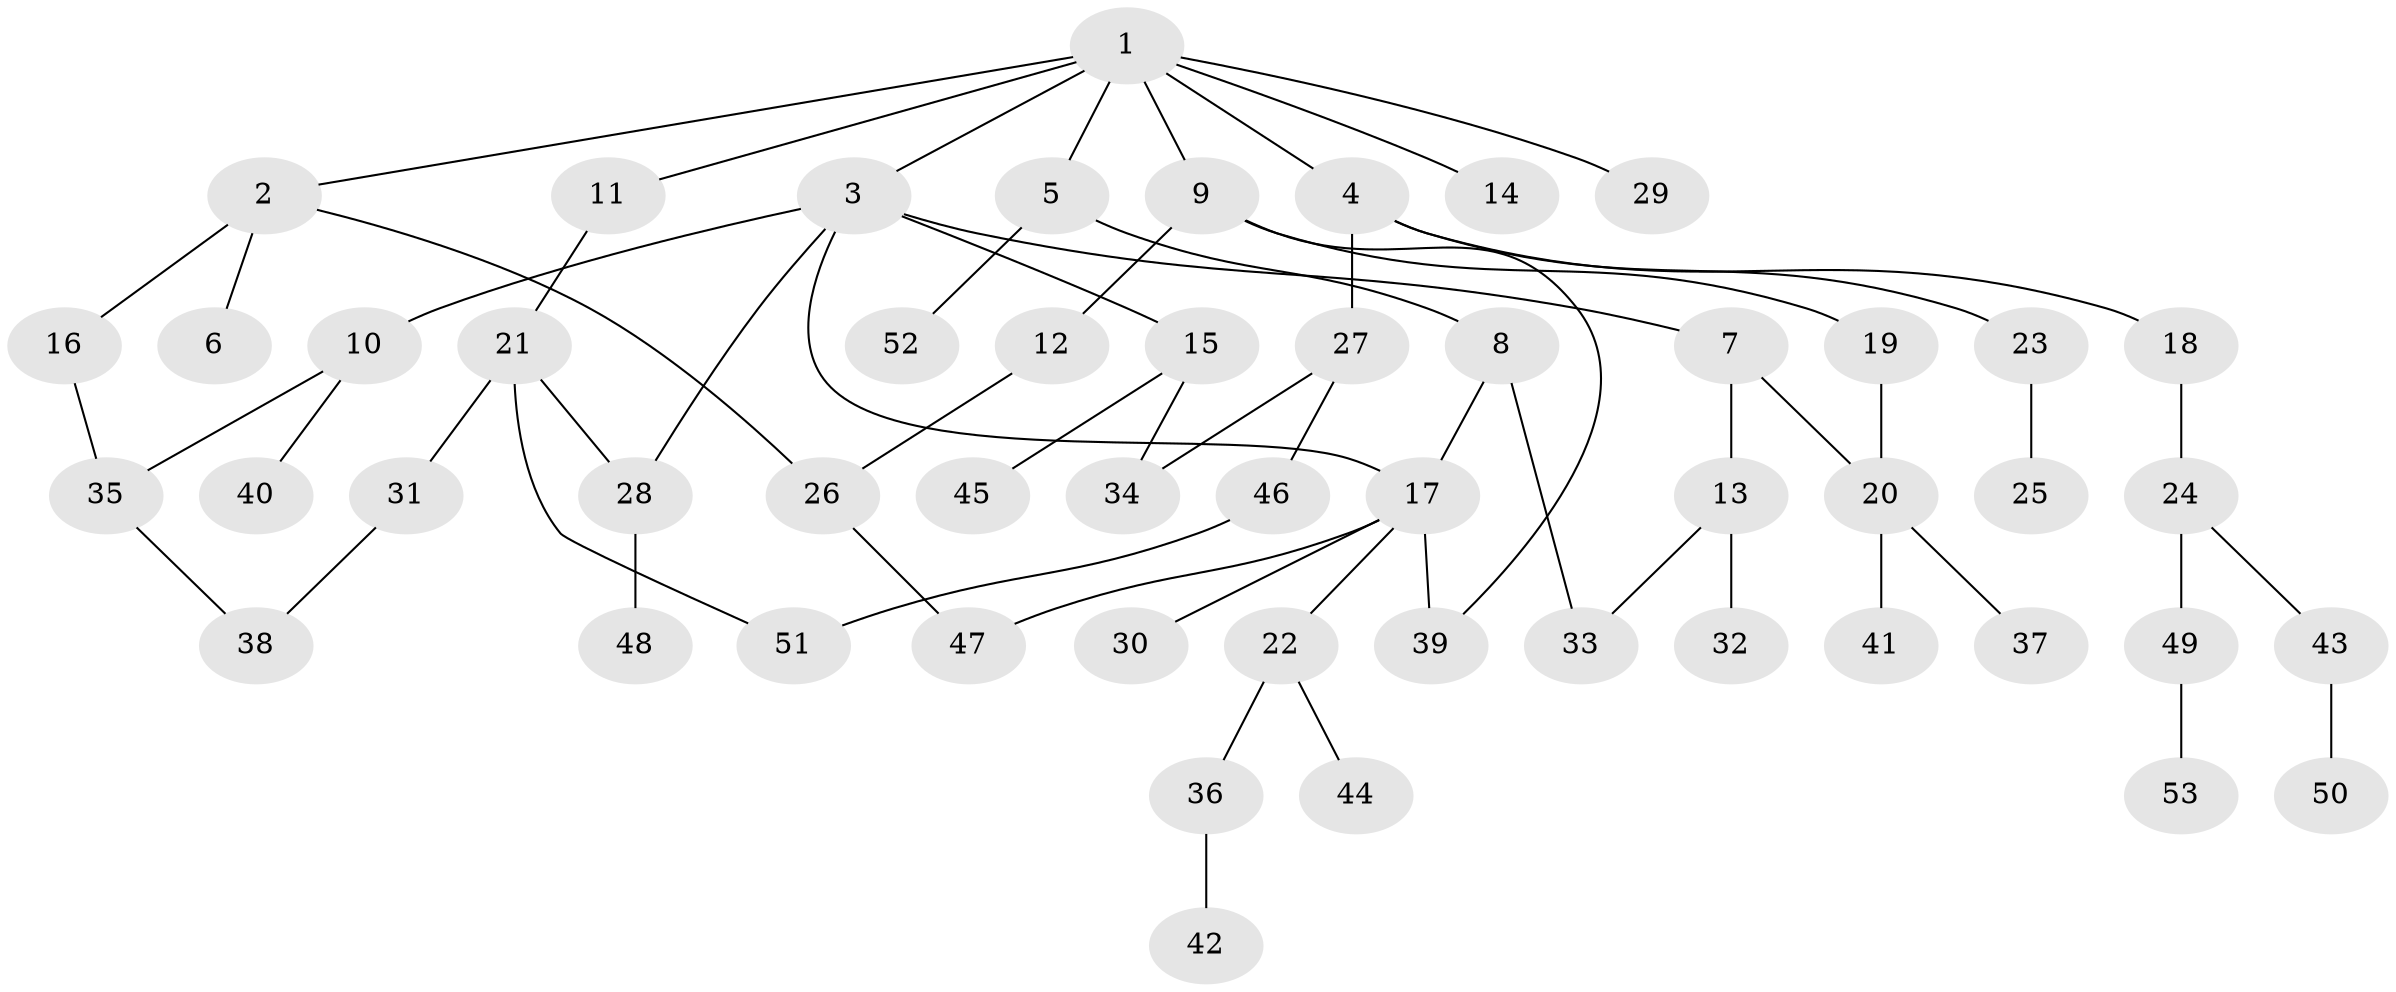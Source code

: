 // Generated by graph-tools (version 1.1) at 2025/40/03/09/25 04:40:55]
// undirected, 53 vertices, 63 edges
graph export_dot {
graph [start="1"]
  node [color=gray90,style=filled];
  1;
  2;
  3;
  4;
  5;
  6;
  7;
  8;
  9;
  10;
  11;
  12;
  13;
  14;
  15;
  16;
  17;
  18;
  19;
  20;
  21;
  22;
  23;
  24;
  25;
  26;
  27;
  28;
  29;
  30;
  31;
  32;
  33;
  34;
  35;
  36;
  37;
  38;
  39;
  40;
  41;
  42;
  43;
  44;
  45;
  46;
  47;
  48;
  49;
  50;
  51;
  52;
  53;
  1 -- 2;
  1 -- 3;
  1 -- 4;
  1 -- 5;
  1 -- 9;
  1 -- 11;
  1 -- 14;
  1 -- 29;
  2 -- 6;
  2 -- 16;
  2 -- 26;
  3 -- 7;
  3 -- 10;
  3 -- 15;
  3 -- 17;
  3 -- 28;
  4 -- 18;
  4 -- 23;
  4 -- 27;
  5 -- 8;
  5 -- 52;
  7 -- 13;
  7 -- 20;
  8 -- 33;
  8 -- 17;
  9 -- 12;
  9 -- 19;
  9 -- 39;
  10 -- 35;
  10 -- 40;
  11 -- 21;
  12 -- 26;
  13 -- 32;
  13 -- 33;
  15 -- 45;
  15 -- 34;
  16 -- 35;
  17 -- 22;
  17 -- 30;
  17 -- 39;
  17 -- 47;
  18 -- 24;
  19 -- 20;
  20 -- 37;
  20 -- 41;
  21 -- 28;
  21 -- 31;
  21 -- 51;
  22 -- 36;
  22 -- 44;
  23 -- 25;
  24 -- 43;
  24 -- 49;
  26 -- 47;
  27 -- 34;
  27 -- 46;
  28 -- 48;
  31 -- 38;
  35 -- 38;
  36 -- 42;
  43 -- 50;
  46 -- 51;
  49 -- 53;
}
